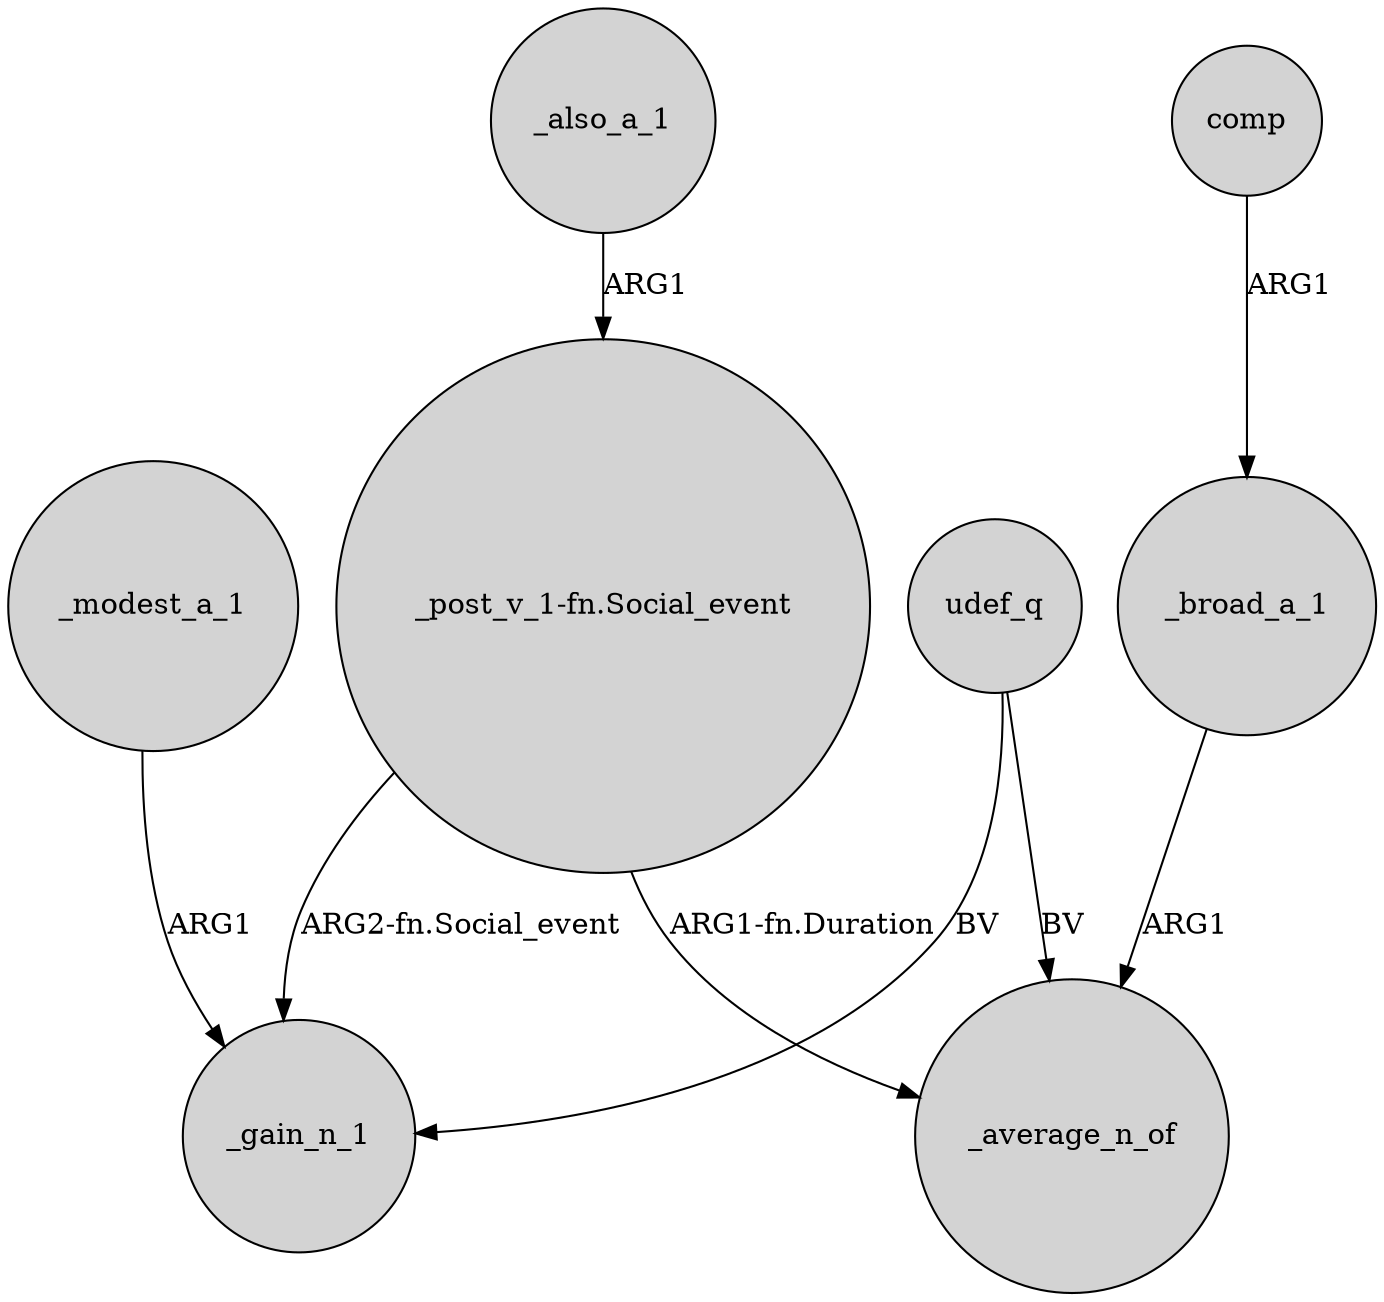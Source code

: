 digraph {
	node [shape=circle style=filled]
	_modest_a_1 -> _gain_n_1 [label=ARG1]
	comp -> _broad_a_1 [label=ARG1]
	udef_q -> _average_n_of [label=BV]
	_also_a_1 -> "_post_v_1-fn.Social_event" [label=ARG1]
	"_post_v_1-fn.Social_event" -> _gain_n_1 [label="ARG2-fn.Social_event"]
	"_post_v_1-fn.Social_event" -> _average_n_of [label="ARG1-fn.Duration"]
	_broad_a_1 -> _average_n_of [label=ARG1]
	udef_q -> _gain_n_1 [label=BV]
}
